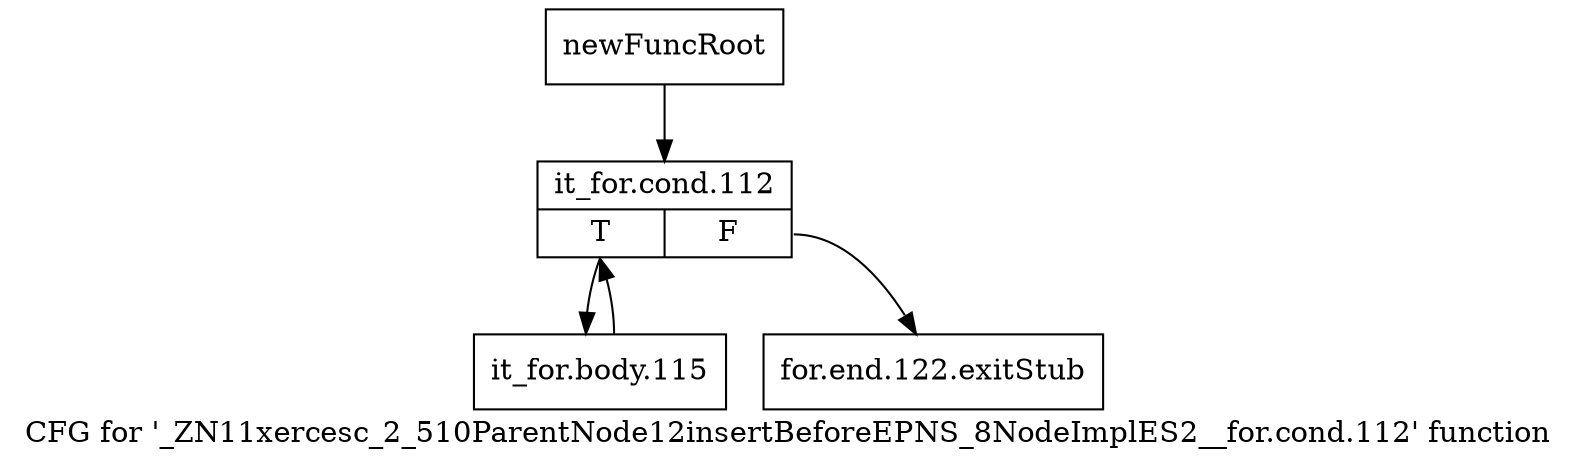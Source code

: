 digraph "CFG for '_ZN11xercesc_2_510ParentNode12insertBeforeEPNS_8NodeImplES2__for.cond.112' function" {
	label="CFG for '_ZN11xercesc_2_510ParentNode12insertBeforeEPNS_8NodeImplES2__for.cond.112' function";

	Node0x990ae90 [shape=record,label="{newFuncRoot}"];
	Node0x990ae90 -> Node0x990af30;
	Node0x990aee0 [shape=record,label="{for.end.122.exitStub}"];
	Node0x990af30 [shape=record,label="{it_for.cond.112|{<s0>T|<s1>F}}"];
	Node0x990af30:s0 -> Node0x990af80;
	Node0x990af30:s1 -> Node0x990aee0;
	Node0x990af80 [shape=record,label="{it_for.body.115}"];
	Node0x990af80 -> Node0x990af30;
}
